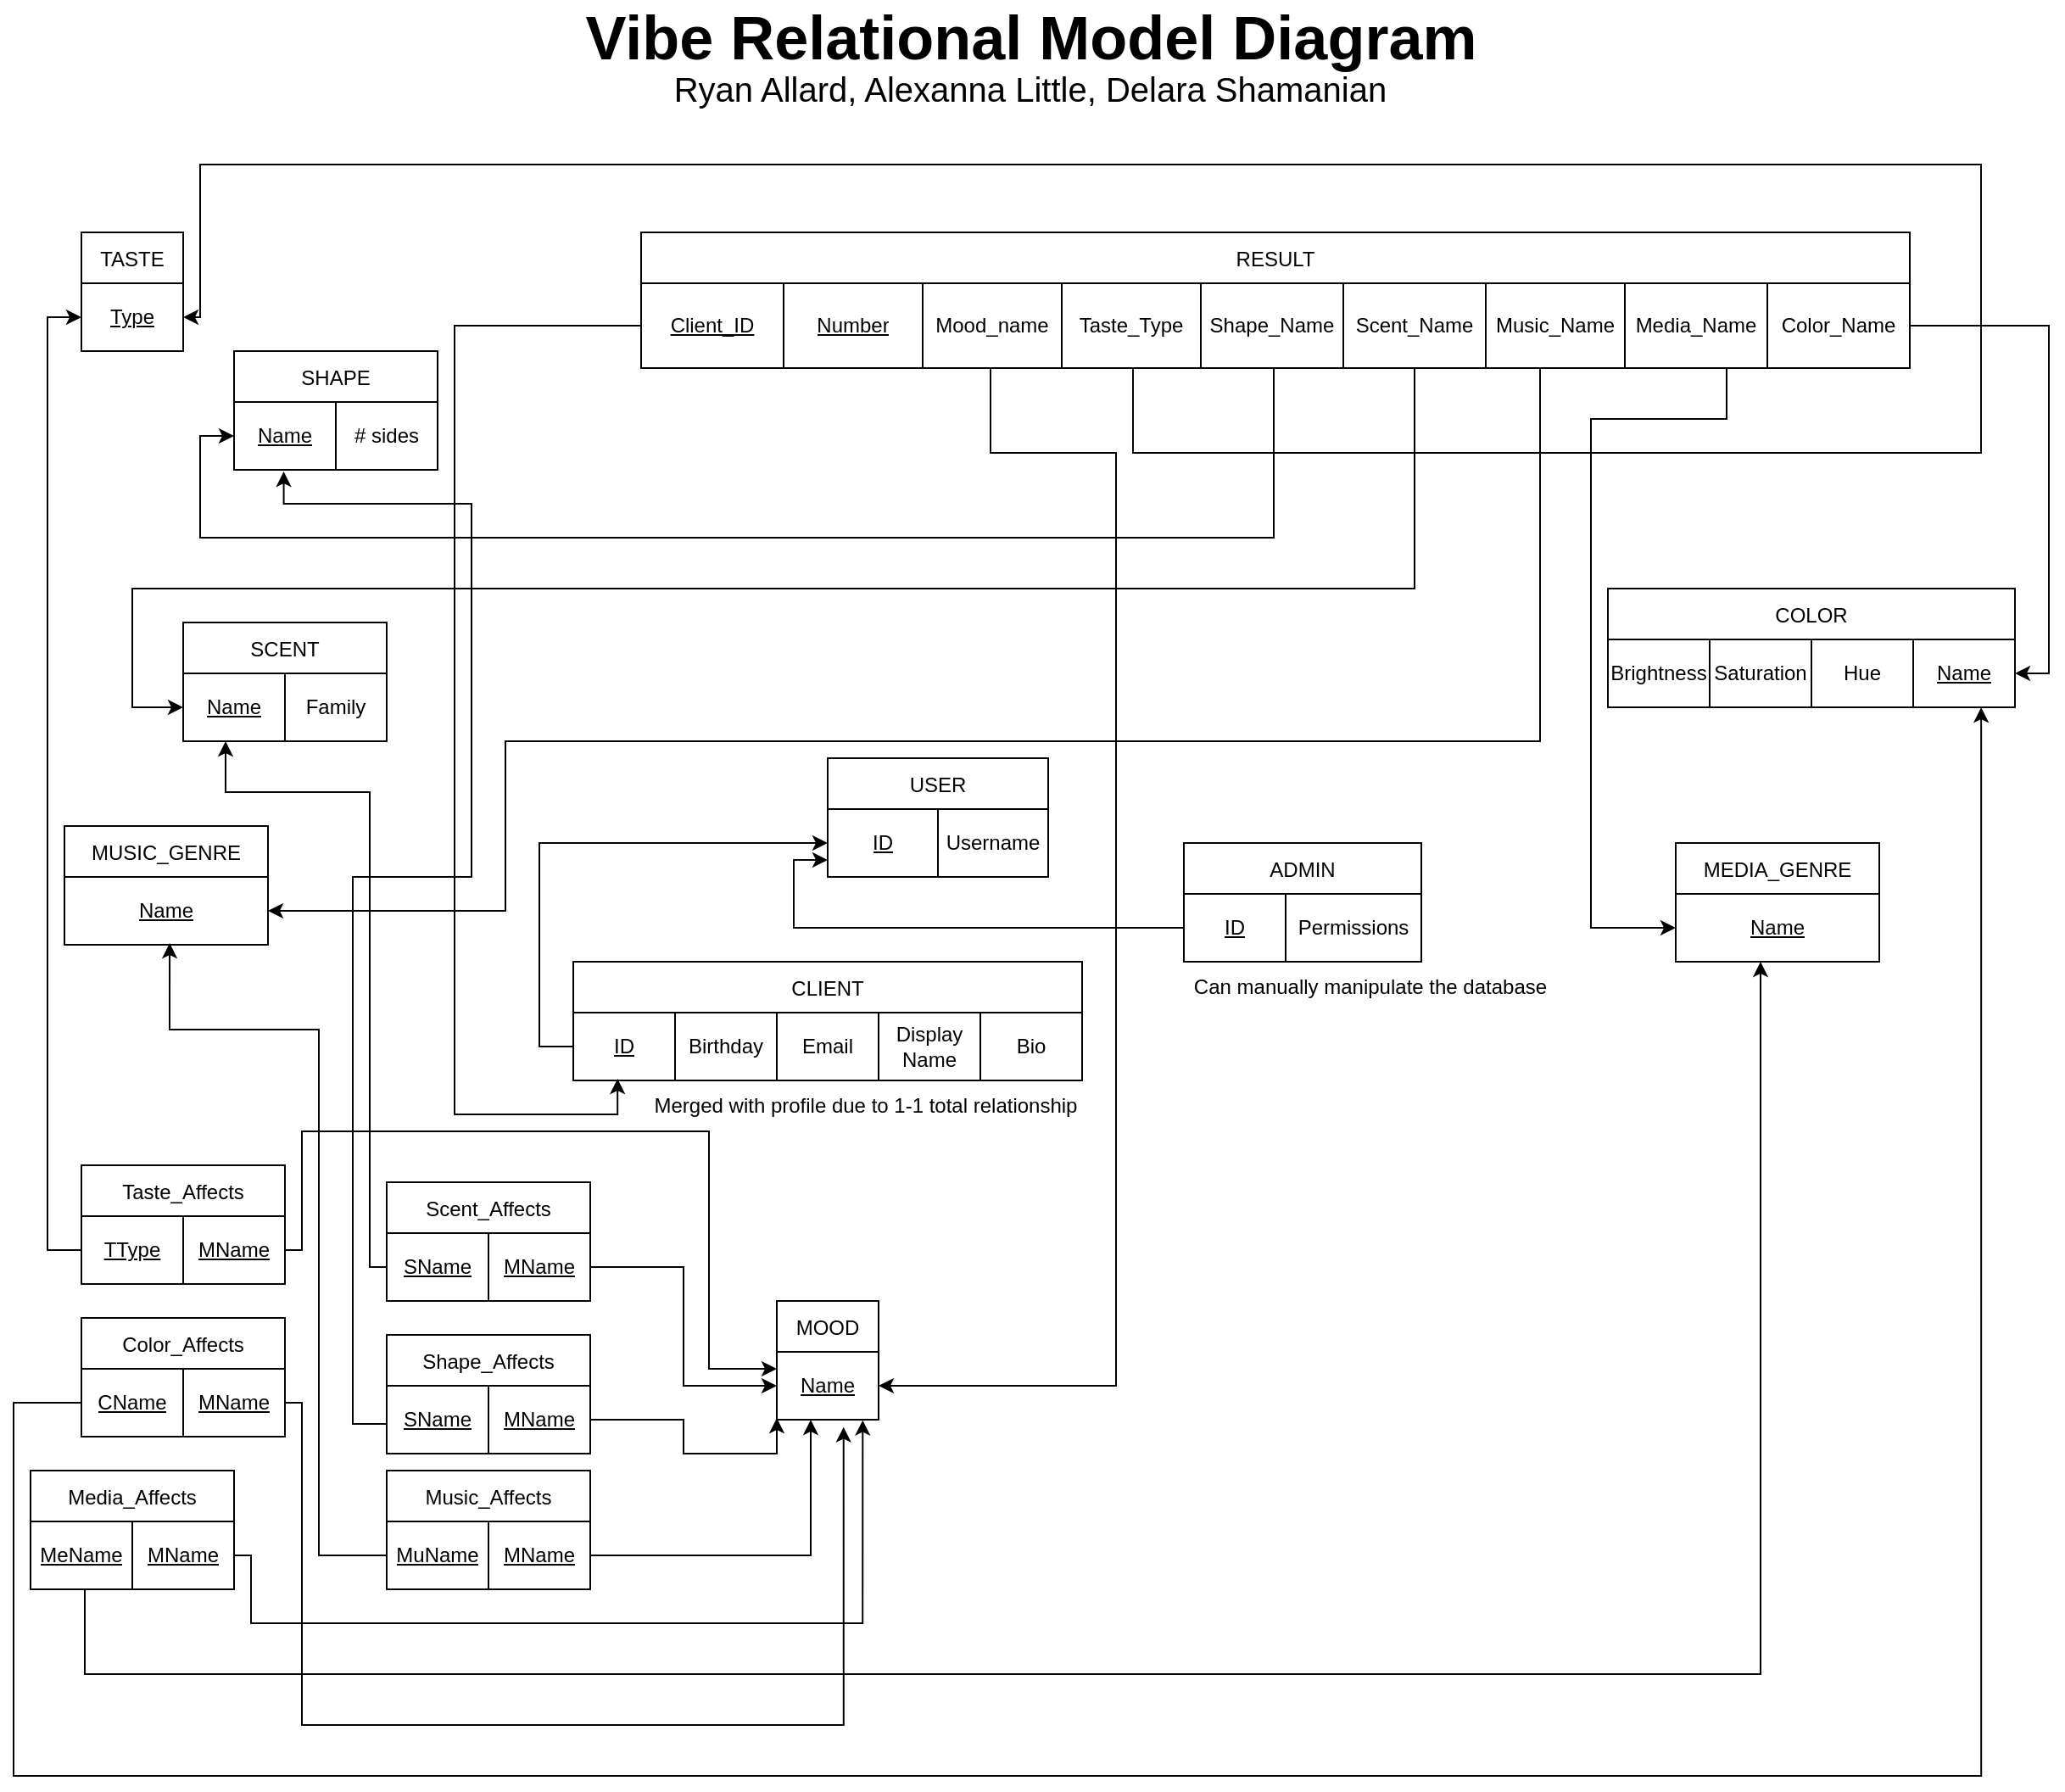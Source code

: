 <mxfile version="15.7.0" type="google"><diagram id="ReqEDxkokraWWqNjHn7n" name="Page-1"><mxGraphModel dx="2595" dy="1223" grid="1" gridSize="10" guides="1" tooltips="1" connect="1" arrows="1" fold="1" page="1" pageScale="1" pageWidth="1654" pageHeight="1169" math="0" shadow="0"><root><mxCell id="0"/><mxCell id="1" parent="0"/><mxCell id="zURNYeLhITbCZRsOY1H_-1" value="MOOD" style="shape=table;startSize=30;container=1;collapsible=0;childLayout=tableLayout;" parent="1" vertex="1"><mxGeometry x="677" y="780" width="60" height="70" as="geometry"/></mxCell><mxCell id="zURNYeLhITbCZRsOY1H_-2" value="" style="shape=partialRectangle;collapsible=0;dropTarget=0;pointerEvents=0;fillColor=none;top=0;left=0;bottom=0;right=0;points=[[0,0.5],[1,0.5]];portConstraint=eastwest;" parent="zURNYeLhITbCZRsOY1H_-1" vertex="1"><mxGeometry y="30" width="60" height="40" as="geometry"/></mxCell><mxCell id="zURNYeLhITbCZRsOY1H_-3" value="Name" style="shape=partialRectangle;html=1;whiteSpace=wrap;connectable=0;overflow=hidden;fillColor=none;top=0;left=0;bottom=0;right=0;pointerEvents=1;fontStyle=4" parent="zURNYeLhITbCZRsOY1H_-2" vertex="1"><mxGeometry width="60" height="40" as="geometry"><mxRectangle width="60" height="40" as="alternateBounds"/></mxGeometry></mxCell><mxCell id="zURNYeLhITbCZRsOY1H_-6" value="TASTE" style="shape=table;startSize=30;container=1;collapsible=0;childLayout=tableLayout;" parent="1" vertex="1"><mxGeometry x="267" y="150" width="60" height="70" as="geometry"/></mxCell><mxCell id="zURNYeLhITbCZRsOY1H_-7" value="" style="shape=partialRectangle;collapsible=0;dropTarget=0;pointerEvents=0;fillColor=none;top=0;left=0;bottom=0;right=0;points=[[0,0.5],[1,0.5]];portConstraint=eastwest;" parent="zURNYeLhITbCZRsOY1H_-6" vertex="1"><mxGeometry y="30" width="60" height="40" as="geometry"/></mxCell><mxCell id="zURNYeLhITbCZRsOY1H_-29" value="&lt;u&gt;Type&lt;/u&gt;" style="shape=partialRectangle;html=1;whiteSpace=wrap;connectable=0;overflow=hidden;fillColor=none;top=0;left=0;bottom=0;right=0;pointerEvents=1;" parent="zURNYeLhITbCZRsOY1H_-7" vertex="1"><mxGeometry width="60" height="40" as="geometry"><mxRectangle width="60" height="40" as="alternateBounds"/></mxGeometry></mxCell><mxCell id="zURNYeLhITbCZRsOY1H_-11" value="COLOR" style="shape=table;startSize=30;container=1;collapsible=0;childLayout=tableLayout;" parent="1" vertex="1"><mxGeometry x="1167" y="360" width="240" height="70" as="geometry"/></mxCell><mxCell id="zURNYeLhITbCZRsOY1H_-12" value="" style="shape=partialRectangle;collapsible=0;dropTarget=0;pointerEvents=0;fillColor=none;top=0;left=0;bottom=0;right=0;points=[[0,0.5],[1,0.5]];portConstraint=eastwest;fontStyle=0" parent="zURNYeLhITbCZRsOY1H_-11" vertex="1"><mxGeometry y="30" width="240" height="40" as="geometry"/></mxCell><mxCell id="zURNYeLhITbCZRsOY1H_-13" value="Brightness" style="shape=partialRectangle;html=1;whiteSpace=wrap;connectable=0;overflow=hidden;fillColor=none;top=0;left=0;bottom=0;right=0;pointerEvents=1;" parent="zURNYeLhITbCZRsOY1H_-12" vertex="1"><mxGeometry width="60" height="40" as="geometry"><mxRectangle width="60" height="40" as="alternateBounds"/></mxGeometry></mxCell><mxCell id="zURNYeLhITbCZRsOY1H_-30" value="Saturation" style="shape=partialRectangle;html=1;whiteSpace=wrap;connectable=0;overflow=hidden;fillColor=none;top=0;left=0;bottom=0;right=0;pointerEvents=1;fontStyle=0" parent="zURNYeLhITbCZRsOY1H_-12" vertex="1"><mxGeometry x="60" width="60" height="40" as="geometry"><mxRectangle width="60" height="40" as="alternateBounds"/></mxGeometry></mxCell><mxCell id="zURNYeLhITbCZRsOY1H_-31" value="Hue" style="shape=partialRectangle;html=1;whiteSpace=wrap;connectable=0;overflow=hidden;fillColor=none;top=0;left=0;bottom=0;right=0;pointerEvents=1;fontStyle=0" parent="zURNYeLhITbCZRsOY1H_-12" vertex="1"><mxGeometry x="120" width="60" height="40" as="geometry"><mxRectangle width="60" height="40" as="alternateBounds"/></mxGeometry></mxCell><mxCell id="zURNYeLhITbCZRsOY1H_-32" value="Name" style="shape=partialRectangle;html=1;whiteSpace=wrap;connectable=0;overflow=hidden;fillColor=none;top=0;left=0;bottom=0;right=0;pointerEvents=1;fontStyle=4" parent="zURNYeLhITbCZRsOY1H_-12" vertex="1"><mxGeometry x="180" width="60" height="40" as="geometry"><mxRectangle width="60" height="40" as="alternateBounds"/></mxGeometry></mxCell><mxCell id="zURNYeLhITbCZRsOY1H_-14" value="SCENT" style="shape=table;startSize=30;container=1;collapsible=0;childLayout=tableLayout;" parent="1" vertex="1"><mxGeometry x="327" y="380" width="120" height="70" as="geometry"/></mxCell><mxCell id="zURNYeLhITbCZRsOY1H_-15" value="" style="shape=partialRectangle;collapsible=0;dropTarget=0;pointerEvents=0;fillColor=none;top=0;left=0;bottom=0;right=0;points=[[0,0.5],[1,0.5]];portConstraint=eastwest;" parent="zURNYeLhITbCZRsOY1H_-14" vertex="1"><mxGeometry y="30" width="120" height="40" as="geometry"/></mxCell><mxCell id="zURNYeLhITbCZRsOY1H_-16" value="&lt;u&gt;Name&lt;/u&gt;" style="shape=partialRectangle;html=1;whiteSpace=wrap;connectable=0;overflow=hidden;fillColor=none;top=0;left=0;bottom=0;right=0;pointerEvents=1;" parent="zURNYeLhITbCZRsOY1H_-15" vertex="1"><mxGeometry width="60" height="40" as="geometry"><mxRectangle width="60" height="40" as="alternateBounds"/></mxGeometry></mxCell><mxCell id="zURNYeLhITbCZRsOY1H_-33" value="Family" style="shape=partialRectangle;html=1;whiteSpace=wrap;connectable=0;overflow=hidden;fillColor=none;top=0;left=0;bottom=0;right=0;pointerEvents=1;" parent="zURNYeLhITbCZRsOY1H_-15" vertex="1"><mxGeometry x="60" width="60" height="40" as="geometry"><mxRectangle width="60" height="40" as="alternateBounds"/></mxGeometry></mxCell><mxCell id="zURNYeLhITbCZRsOY1H_-17" value="MEDIA_GENRE" style="shape=table;startSize=30;container=1;collapsible=0;childLayout=tableLayout;" parent="1" vertex="1"><mxGeometry x="1207" y="510" width="120" height="70" as="geometry"/></mxCell><mxCell id="zURNYeLhITbCZRsOY1H_-18" value="" style="shape=partialRectangle;collapsible=0;dropTarget=0;pointerEvents=0;fillColor=none;top=0;left=0;bottom=0;right=0;points=[[0,0.5],[1,0.5]];portConstraint=eastwest;" parent="zURNYeLhITbCZRsOY1H_-17" vertex="1"><mxGeometry y="30" width="120" height="40" as="geometry"/></mxCell><mxCell id="zURNYeLhITbCZRsOY1H_-19" value="&lt;u&gt;Name&lt;/u&gt;" style="shape=partialRectangle;html=1;whiteSpace=wrap;connectable=0;overflow=hidden;fillColor=none;top=0;left=0;bottom=0;right=0;pointerEvents=1;" parent="zURNYeLhITbCZRsOY1H_-18" vertex="1"><mxGeometry width="120" height="40" as="geometry"><mxRectangle width="120" height="40" as="alternateBounds"/></mxGeometry></mxCell><mxCell id="zURNYeLhITbCZRsOY1H_-20" value="SHAPE" style="shape=table;startSize=30;container=1;collapsible=0;childLayout=tableLayout;" parent="1" vertex="1"><mxGeometry x="357" y="220" width="120" height="70" as="geometry"/></mxCell><mxCell id="zURNYeLhITbCZRsOY1H_-21" value="" style="shape=partialRectangle;collapsible=0;dropTarget=0;pointerEvents=0;fillColor=none;top=0;left=0;bottom=0;right=0;points=[[0,0.5],[1,0.5]];portConstraint=eastwest;" parent="zURNYeLhITbCZRsOY1H_-20" vertex="1"><mxGeometry y="30" width="120" height="40" as="geometry"/></mxCell><mxCell id="zURNYeLhITbCZRsOY1H_-22" value="&lt;u&gt;Name&lt;/u&gt;" style="shape=partialRectangle;html=1;whiteSpace=wrap;connectable=0;overflow=hidden;fillColor=none;top=0;left=0;bottom=0;right=0;pointerEvents=1;" parent="zURNYeLhITbCZRsOY1H_-21" vertex="1"><mxGeometry width="60" height="40" as="geometry"><mxRectangle width="60" height="40" as="alternateBounds"/></mxGeometry></mxCell><mxCell id="zURNYeLhITbCZRsOY1H_-34" value="# sides" style="shape=partialRectangle;html=1;whiteSpace=wrap;connectable=0;overflow=hidden;fillColor=none;top=0;left=0;bottom=0;right=0;pointerEvents=1;" parent="zURNYeLhITbCZRsOY1H_-21" vertex="1"><mxGeometry x="60" width="60" height="40" as="geometry"><mxRectangle width="60" height="40" as="alternateBounds"/></mxGeometry></mxCell><mxCell id="zURNYeLhITbCZRsOY1H_-23" value="MUSIC_GENRE" style="shape=table;startSize=30;container=1;collapsible=0;childLayout=tableLayout;" parent="1" vertex="1"><mxGeometry x="257" y="500" width="120" height="70" as="geometry"/></mxCell><mxCell id="zURNYeLhITbCZRsOY1H_-24" value="" style="shape=partialRectangle;collapsible=0;dropTarget=0;pointerEvents=0;fillColor=none;top=0;left=0;bottom=0;right=0;points=[[0,0.5],[1,0.5]];portConstraint=eastwest;" parent="zURNYeLhITbCZRsOY1H_-23" vertex="1"><mxGeometry y="30" width="120" height="40" as="geometry"/></mxCell><mxCell id="zURNYeLhITbCZRsOY1H_-25" value="&lt;u&gt;Name&lt;/u&gt;" style="shape=partialRectangle;html=1;whiteSpace=wrap;connectable=0;overflow=hidden;fillColor=none;top=0;left=0;bottom=0;right=0;pointerEvents=1;" parent="zURNYeLhITbCZRsOY1H_-24" vertex="1"><mxGeometry width="120" height="40" as="geometry"><mxRectangle width="120" height="40" as="alternateBounds"/></mxGeometry></mxCell><mxCell id="zURNYeLhITbCZRsOY1H_-26" value="RESULT" style="shape=table;startSize=30;container=1;collapsible=0;childLayout=tableLayout;" parent="1" vertex="1"><mxGeometry x="597" y="150" width="748" height="80" as="geometry"/></mxCell><mxCell id="zURNYeLhITbCZRsOY1H_-27" value="" style="shape=partialRectangle;collapsible=0;dropTarget=0;pointerEvents=0;fillColor=none;top=0;left=0;bottom=0;right=0;points=[[0,0.5],[1,0.5]];portConstraint=eastwest;" parent="zURNYeLhITbCZRsOY1H_-26" vertex="1"><mxGeometry y="30" width="748" height="50" as="geometry"/></mxCell><mxCell id="zURNYeLhITbCZRsOY1H_-28" value="&lt;u&gt;Client_ID&lt;/u&gt;" style="shape=partialRectangle;html=1;whiteSpace=wrap;connectable=0;overflow=hidden;fillColor=none;top=0;left=0;bottom=0;right=0;pointerEvents=1;" parent="zURNYeLhITbCZRsOY1H_-27" vertex="1"><mxGeometry width="84" height="50" as="geometry"><mxRectangle width="84" height="50" as="alternateBounds"/></mxGeometry></mxCell><mxCell id="UTDJTgtOIt5EbtJTiWsR-7" value="Number" style="shape=partialRectangle;html=1;whiteSpace=wrap;connectable=0;overflow=hidden;fillColor=none;top=0;left=0;bottom=0;right=0;pointerEvents=1;fontStyle=4" parent="zURNYeLhITbCZRsOY1H_-27" vertex="1"><mxGeometry x="84" width="82" height="50" as="geometry"><mxRectangle width="82" height="50" as="alternateBounds"/></mxGeometry></mxCell><mxCell id="UTDJTgtOIt5EbtJTiWsR-8" value="Mood_name" style="shape=partialRectangle;html=1;whiteSpace=wrap;connectable=0;overflow=hidden;fillColor=none;top=0;left=0;bottom=0;right=0;pointerEvents=1;fontStyle=0" parent="zURNYeLhITbCZRsOY1H_-27" vertex="1"><mxGeometry x="166" width="82" height="50" as="geometry"><mxRectangle width="82" height="50" as="alternateBounds"/></mxGeometry></mxCell><mxCell id="zURNYeLhITbCZRsOY1H_-89" value="&lt;span&gt;Taste_Type&lt;/span&gt;" style="shape=partialRectangle;html=1;whiteSpace=wrap;connectable=0;overflow=hidden;fillColor=none;top=0;left=0;bottom=0;right=0;pointerEvents=1;fontStyle=0" parent="zURNYeLhITbCZRsOY1H_-27" vertex="1"><mxGeometry x="248" width="82" height="50" as="geometry"><mxRectangle width="82" height="50" as="alternateBounds"/></mxGeometry></mxCell><mxCell id="zURNYeLhITbCZRsOY1H_-88" value="&lt;span&gt;Shape_Name&lt;/span&gt;" style="shape=partialRectangle;html=1;whiteSpace=wrap;connectable=0;overflow=hidden;fillColor=none;top=0;left=0;bottom=0;right=0;pointerEvents=1;fontStyle=0" parent="zURNYeLhITbCZRsOY1H_-27" vertex="1"><mxGeometry x="330" width="84" height="50" as="geometry"><mxRectangle width="84" height="50" as="alternateBounds"/></mxGeometry></mxCell><mxCell id="zURNYeLhITbCZRsOY1H_-87" value="Scent_Name" style="shape=partialRectangle;html=1;whiteSpace=wrap;connectable=0;overflow=hidden;fillColor=none;top=0;left=0;bottom=0;right=0;pointerEvents=1;" parent="zURNYeLhITbCZRsOY1H_-27" vertex="1"><mxGeometry x="414" width="84" height="50" as="geometry"><mxRectangle width="84" height="50" as="alternateBounds"/></mxGeometry></mxCell><mxCell id="zURNYeLhITbCZRsOY1H_-86" value="Music_Name" style="shape=partialRectangle;html=1;whiteSpace=wrap;connectable=0;overflow=hidden;fillColor=none;top=0;left=0;bottom=0;right=0;pointerEvents=1;" parent="zURNYeLhITbCZRsOY1H_-27" vertex="1"><mxGeometry x="498" width="82" height="50" as="geometry"><mxRectangle width="82" height="50" as="alternateBounds"/></mxGeometry></mxCell><mxCell id="zURNYeLhITbCZRsOY1H_-85" value="&lt;span&gt;Media_Name&lt;/span&gt;" style="shape=partialRectangle;html=1;whiteSpace=wrap;connectable=0;overflow=hidden;fillColor=none;top=0;left=0;bottom=0;right=0;pointerEvents=1;fontStyle=0" parent="zURNYeLhITbCZRsOY1H_-27" vertex="1"><mxGeometry x="580" width="84" height="50" as="geometry"><mxRectangle width="84" height="50" as="alternateBounds"/></mxGeometry></mxCell><mxCell id="zURNYeLhITbCZRsOY1H_-90" value="&lt;span&gt;Color_Name&lt;/span&gt;" style="shape=partialRectangle;html=1;whiteSpace=wrap;connectable=0;overflow=hidden;fillColor=none;top=0;left=0;bottom=0;right=0;pointerEvents=1;fontStyle=0" parent="zURNYeLhITbCZRsOY1H_-27" vertex="1"><mxGeometry x="664" width="84" height="50" as="geometry"><mxRectangle width="84" height="50" as="alternateBounds"/></mxGeometry></mxCell><mxCell id="zURNYeLhITbCZRsOY1H_-39" value="USER" style="shape=table;startSize=30;container=1;collapsible=0;childLayout=tableLayout;" parent="1" vertex="1"><mxGeometry x="707" y="460" width="130" height="70" as="geometry"/></mxCell><mxCell id="zURNYeLhITbCZRsOY1H_-40" value="" style="shape=partialRectangle;collapsible=0;dropTarget=0;pointerEvents=0;fillColor=none;top=0;left=0;bottom=0;right=0;points=[[0,0.5],[1,0.5]];portConstraint=eastwest;" parent="zURNYeLhITbCZRsOY1H_-39" vertex="1"><mxGeometry y="30" width="130" height="40" as="geometry"/></mxCell><mxCell id="zURNYeLhITbCZRsOY1H_-41" value="&lt;u&gt;ID&lt;/u&gt;" style="shape=partialRectangle;html=1;whiteSpace=wrap;connectable=0;overflow=hidden;fillColor=none;top=0;left=0;bottom=0;right=0;pointerEvents=1;" parent="zURNYeLhITbCZRsOY1H_-40" vertex="1"><mxGeometry width="65" height="40" as="geometry"><mxRectangle width="65" height="40" as="alternateBounds"/></mxGeometry></mxCell><mxCell id="zURNYeLhITbCZRsOY1H_-42" value="Username" style="shape=partialRectangle;html=1;whiteSpace=wrap;connectable=0;overflow=hidden;fillColor=none;top=0;left=0;bottom=0;right=0;pointerEvents=1;" parent="zURNYeLhITbCZRsOY1H_-40" vertex="1"><mxGeometry x="65" width="65" height="40" as="geometry"><mxRectangle width="65" height="40" as="alternateBounds"/></mxGeometry></mxCell><mxCell id="zURNYeLhITbCZRsOY1H_-43" value="CLIENT" style="shape=table;startSize=30;container=1;collapsible=0;childLayout=tableLayout;" parent="1" vertex="1"><mxGeometry x="557" y="580" width="300" height="70" as="geometry"/></mxCell><mxCell id="zURNYeLhITbCZRsOY1H_-44" value="" style="shape=partialRectangle;collapsible=0;dropTarget=0;pointerEvents=0;fillColor=none;top=0;left=0;bottom=0;right=0;points=[[0,0.5],[1,0.5]];portConstraint=eastwest;" parent="zURNYeLhITbCZRsOY1H_-43" vertex="1"><mxGeometry y="30" width="300" height="40" as="geometry"/></mxCell><mxCell id="UTDJTgtOIt5EbtJTiWsR-3" value="&lt;u&gt;ID&lt;/u&gt;" style="shape=partialRectangle;html=1;whiteSpace=wrap;connectable=0;overflow=hidden;fillColor=none;top=0;left=0;bottom=0;right=0;pointerEvents=1;" parent="zURNYeLhITbCZRsOY1H_-44" vertex="1"><mxGeometry width="60" height="40" as="geometry"><mxRectangle width="60" height="40" as="alternateBounds"/></mxGeometry></mxCell><mxCell id="zURNYeLhITbCZRsOY1H_-45" value="Birthday" style="shape=partialRectangle;html=1;whiteSpace=wrap;connectable=0;overflow=hidden;fillColor=none;top=0;left=0;bottom=0;right=0;pointerEvents=1;" parent="zURNYeLhITbCZRsOY1H_-44" vertex="1"><mxGeometry x="60" width="60" height="40" as="geometry"><mxRectangle width="60" height="40" as="alternateBounds"/></mxGeometry></mxCell><mxCell id="zURNYeLhITbCZRsOY1H_-46" value="Email" style="shape=partialRectangle;html=1;whiteSpace=wrap;connectable=0;overflow=hidden;fillColor=none;top=0;left=0;bottom=0;right=0;pointerEvents=1;" parent="zURNYeLhITbCZRsOY1H_-44" vertex="1"><mxGeometry x="120" width="60" height="40" as="geometry"><mxRectangle width="60" height="40" as="alternateBounds"/></mxGeometry></mxCell><mxCell id="UTDJTgtOIt5EbtJTiWsR-2" value="Display Name" style="shape=partialRectangle;html=1;whiteSpace=wrap;connectable=0;overflow=hidden;fillColor=none;top=0;left=0;bottom=0;right=0;pointerEvents=1;" parent="zURNYeLhITbCZRsOY1H_-44" vertex="1"><mxGeometry x="180" width="60" height="40" as="geometry"><mxRectangle width="60" height="40" as="alternateBounds"/></mxGeometry></mxCell><mxCell id="UTDJTgtOIt5EbtJTiWsR-1" value="Bio" style="shape=partialRectangle;html=1;whiteSpace=wrap;connectable=0;overflow=hidden;fillColor=none;top=0;left=0;bottom=0;right=0;pointerEvents=1;" parent="zURNYeLhITbCZRsOY1H_-44" vertex="1"><mxGeometry x="240" width="60" height="40" as="geometry"><mxRectangle width="60" height="40" as="alternateBounds"/></mxGeometry></mxCell><mxCell id="zURNYeLhITbCZRsOY1H_-47" value="ADMIN" style="shape=table;startSize=30;container=1;collapsible=0;childLayout=tableLayout;" parent="1" vertex="1"><mxGeometry x="917" y="510" width="140" height="70" as="geometry"/></mxCell><mxCell id="zURNYeLhITbCZRsOY1H_-48" value="" style="shape=partialRectangle;collapsible=0;dropTarget=0;pointerEvents=0;fillColor=none;top=0;left=0;bottom=0;right=0;points=[[0,0.5],[1,0.5]];portConstraint=eastwest;" parent="zURNYeLhITbCZRsOY1H_-47" vertex="1"><mxGeometry y="30" width="140" height="40" as="geometry"/></mxCell><mxCell id="UTDJTgtOIt5EbtJTiWsR-4" value="ID" style="shape=partialRectangle;html=1;whiteSpace=wrap;connectable=0;overflow=hidden;fillColor=none;top=0;left=0;bottom=0;right=0;pointerEvents=1;fontStyle=4" parent="zURNYeLhITbCZRsOY1H_-48" vertex="1"><mxGeometry width="60" height="40" as="geometry"><mxRectangle width="60" height="40" as="alternateBounds"/></mxGeometry></mxCell><mxCell id="zURNYeLhITbCZRsOY1H_-49" value="Permissions" style="shape=partialRectangle;html=1;whiteSpace=wrap;connectable=0;overflow=hidden;fillColor=none;top=0;left=0;bottom=0;right=0;pointerEvents=1;" parent="zURNYeLhITbCZRsOY1H_-48" vertex="1"><mxGeometry x="60" width="80" height="40" as="geometry"><mxRectangle width="80" height="40" as="alternateBounds"/></mxGeometry></mxCell><mxCell id="4f8rwJAUR5hFlGJtkZjt-19" style="edgeStyle=orthogonalEdgeStyle;rounded=0;orthogonalLoop=1;jettySize=auto;html=1;exitX=0;exitY=0.75;exitDx=0;exitDy=0;entryX=0.244;entryY=1.025;entryDx=0;entryDy=0;entryPerimeter=0;" parent="1" source="zURNYeLhITbCZRsOY1H_-58" target="zURNYeLhITbCZRsOY1H_-21" edge="1"><mxGeometry relative="1" as="geometry"><mxPoint x="507" y="300" as="targetPoint"/><Array as="points"><mxPoint x="427" y="853"/><mxPoint x="427" y="530"/><mxPoint x="497" y="530"/><mxPoint x="497" y="310"/><mxPoint x="386" y="310"/></Array></mxGeometry></mxCell><mxCell id="zURNYeLhITbCZRsOY1H_-58" value="Shape_Affects" style="shape=table;startSize=30;container=1;collapsible=0;childLayout=tableLayout;" parent="1" vertex="1"><mxGeometry x="447" y="800" width="120" height="70" as="geometry"/></mxCell><mxCell id="zURNYeLhITbCZRsOY1H_-59" value="" style="shape=partialRectangle;collapsible=0;dropTarget=0;pointerEvents=0;fillColor=none;top=0;left=0;bottom=0;right=0;points=[[0,0.5],[1,0.5]];portConstraint=eastwest;" parent="zURNYeLhITbCZRsOY1H_-58" vertex="1"><mxGeometry y="30" width="120" height="40" as="geometry"/></mxCell><mxCell id="zURNYeLhITbCZRsOY1H_-60" value="&lt;u&gt;SName&lt;/u&gt;" style="shape=partialRectangle;html=1;whiteSpace=wrap;connectable=0;overflow=hidden;fillColor=none;top=0;left=0;bottom=0;right=0;pointerEvents=1;" parent="zURNYeLhITbCZRsOY1H_-59" vertex="1"><mxGeometry width="60" height="40" as="geometry"><mxRectangle width="60" height="40" as="alternateBounds"/></mxGeometry></mxCell><mxCell id="zURNYeLhITbCZRsOY1H_-61" value="MName" style="shape=partialRectangle;html=1;whiteSpace=wrap;connectable=0;overflow=hidden;fillColor=none;top=0;left=0;bottom=0;right=0;pointerEvents=1;fontStyle=4" parent="zURNYeLhITbCZRsOY1H_-59" vertex="1"><mxGeometry x="60" width="60" height="40" as="geometry"><mxRectangle width="60" height="40" as="alternateBounds"/></mxGeometry></mxCell><mxCell id="zURNYeLhITbCZRsOY1H_-62" value="Scent_Affects" style="shape=table;startSize=30;container=1;collapsible=0;childLayout=tableLayout;" parent="1" vertex="1"><mxGeometry x="447" y="710" width="120" height="70" as="geometry"/></mxCell><mxCell id="zURNYeLhITbCZRsOY1H_-63" value="" style="shape=partialRectangle;collapsible=0;dropTarget=0;pointerEvents=0;fillColor=none;top=0;left=0;bottom=0;right=0;points=[[0,0.5],[1,0.5]];portConstraint=eastwest;" parent="zURNYeLhITbCZRsOY1H_-62" vertex="1"><mxGeometry y="30" width="120" height="40" as="geometry"/></mxCell><mxCell id="zURNYeLhITbCZRsOY1H_-64" value="&lt;u&gt;SName&lt;/u&gt;" style="shape=partialRectangle;html=1;whiteSpace=wrap;connectable=0;overflow=hidden;fillColor=none;top=0;left=0;bottom=0;right=0;pointerEvents=1;" parent="zURNYeLhITbCZRsOY1H_-63" vertex="1"><mxGeometry width="60" height="40" as="geometry"><mxRectangle width="60" height="40" as="alternateBounds"/></mxGeometry></mxCell><mxCell id="zURNYeLhITbCZRsOY1H_-65" value="&lt;u&gt;MName&lt;/u&gt;" style="shape=partialRectangle;html=1;whiteSpace=wrap;connectable=0;overflow=hidden;fillColor=none;top=0;left=0;bottom=0;right=0;pointerEvents=1;" parent="zURNYeLhITbCZRsOY1H_-63" vertex="1"><mxGeometry x="60" width="60" height="40" as="geometry"><mxRectangle width="60" height="40" as="alternateBounds"/></mxGeometry></mxCell><mxCell id="zURNYeLhITbCZRsOY1H_-66" value="Color_Affects" style="shape=table;startSize=30;container=1;collapsible=0;childLayout=tableLayout;" parent="1" vertex="1"><mxGeometry x="267" y="790" width="120" height="70" as="geometry"/></mxCell><mxCell id="zURNYeLhITbCZRsOY1H_-67" value="" style="shape=partialRectangle;collapsible=0;dropTarget=0;pointerEvents=0;fillColor=none;top=0;left=0;bottom=0;right=0;points=[[0,0.5],[1,0.5]];portConstraint=eastwest;" parent="zURNYeLhITbCZRsOY1H_-66" vertex="1"><mxGeometry y="30" width="120" height="40" as="geometry"/></mxCell><mxCell id="zURNYeLhITbCZRsOY1H_-68" value="&lt;u&gt;CName&lt;/u&gt;" style="shape=partialRectangle;html=1;whiteSpace=wrap;connectable=0;overflow=hidden;fillColor=none;top=0;left=0;bottom=0;right=0;pointerEvents=1;" parent="zURNYeLhITbCZRsOY1H_-67" vertex="1"><mxGeometry width="60" height="40" as="geometry"><mxRectangle width="60" height="40" as="alternateBounds"/></mxGeometry></mxCell><mxCell id="zURNYeLhITbCZRsOY1H_-69" value="&lt;u&gt;MName&lt;/u&gt;" style="shape=partialRectangle;html=1;whiteSpace=wrap;connectable=0;overflow=hidden;fillColor=none;top=0;left=0;bottom=0;right=0;pointerEvents=1;" parent="zURNYeLhITbCZRsOY1H_-67" vertex="1"><mxGeometry x="60" width="60" height="40" as="geometry"><mxRectangle width="60" height="40" as="alternateBounds"/></mxGeometry></mxCell><mxCell id="zURNYeLhITbCZRsOY1H_-70" value="Music_Affects" style="shape=table;startSize=30;container=1;collapsible=0;childLayout=tableLayout;" parent="1" vertex="1"><mxGeometry x="447" y="880" width="120" height="70" as="geometry"/></mxCell><mxCell id="zURNYeLhITbCZRsOY1H_-71" value="" style="shape=partialRectangle;collapsible=0;dropTarget=0;pointerEvents=0;fillColor=none;top=0;left=0;bottom=0;right=0;points=[[0,0.5],[1,0.5]];portConstraint=eastwest;" parent="zURNYeLhITbCZRsOY1H_-70" vertex="1"><mxGeometry y="30" width="120" height="40" as="geometry"/></mxCell><mxCell id="zURNYeLhITbCZRsOY1H_-72" value="&lt;u&gt;MuName&lt;/u&gt;" style="shape=partialRectangle;html=1;whiteSpace=wrap;connectable=0;overflow=hidden;fillColor=none;top=0;left=0;bottom=0;right=0;pointerEvents=1;" parent="zURNYeLhITbCZRsOY1H_-71" vertex="1"><mxGeometry width="60" height="40" as="geometry"><mxRectangle width="60" height="40" as="alternateBounds"/></mxGeometry></mxCell><mxCell id="zURNYeLhITbCZRsOY1H_-73" value="&lt;u&gt;MName&lt;/u&gt;" style="shape=partialRectangle;html=1;whiteSpace=wrap;connectable=0;overflow=hidden;fillColor=none;top=0;left=0;bottom=0;right=0;pointerEvents=1;" parent="zURNYeLhITbCZRsOY1H_-71" vertex="1"><mxGeometry x="60" width="60" height="40" as="geometry"><mxRectangle width="60" height="40" as="alternateBounds"/></mxGeometry></mxCell><mxCell id="zURNYeLhITbCZRsOY1H_-74" value="Media_Affects" style="shape=table;startSize=30;container=1;collapsible=0;childLayout=tableLayout;" parent="1" vertex="1"><mxGeometry x="237" y="880" width="120" height="70" as="geometry"/></mxCell><mxCell id="zURNYeLhITbCZRsOY1H_-75" value="" style="shape=partialRectangle;collapsible=0;dropTarget=0;pointerEvents=0;fillColor=none;top=0;left=0;bottom=0;right=0;points=[[0,0.5],[1,0.5]];portConstraint=eastwest;" parent="zURNYeLhITbCZRsOY1H_-74" vertex="1"><mxGeometry y="30" width="120" height="40" as="geometry"/></mxCell><mxCell id="zURNYeLhITbCZRsOY1H_-76" value="&lt;u&gt;MeName&lt;/u&gt;" style="shape=partialRectangle;html=1;whiteSpace=wrap;connectable=0;overflow=hidden;fillColor=none;top=0;left=0;bottom=0;right=0;pointerEvents=1;" parent="zURNYeLhITbCZRsOY1H_-75" vertex="1"><mxGeometry width="60" height="40" as="geometry"><mxRectangle width="60" height="40" as="alternateBounds"/></mxGeometry></mxCell><mxCell id="zURNYeLhITbCZRsOY1H_-77" value="&lt;u&gt;MName&lt;/u&gt;" style="shape=partialRectangle;html=1;whiteSpace=wrap;connectable=0;overflow=hidden;fillColor=none;top=0;left=0;bottom=0;right=0;pointerEvents=1;" parent="zURNYeLhITbCZRsOY1H_-75" vertex="1"><mxGeometry x="60" width="60" height="40" as="geometry"><mxRectangle width="60" height="40" as="alternateBounds"/></mxGeometry></mxCell><mxCell id="zURNYeLhITbCZRsOY1H_-79" value="Taste_Affects" style="shape=table;startSize=30;container=1;collapsible=0;childLayout=tableLayout;" parent="1" vertex="1"><mxGeometry x="267" y="700" width="120" height="70" as="geometry"/></mxCell><mxCell id="zURNYeLhITbCZRsOY1H_-80" value="" style="shape=partialRectangle;collapsible=0;dropTarget=0;pointerEvents=0;fillColor=none;top=0;left=0;bottom=0;right=0;points=[[0,0.5],[1,0.5]];portConstraint=eastwest;" parent="zURNYeLhITbCZRsOY1H_-79" vertex="1"><mxGeometry y="30" width="120" height="40" as="geometry"/></mxCell><mxCell id="zURNYeLhITbCZRsOY1H_-81" value="&lt;u&gt;TType&lt;/u&gt;" style="shape=partialRectangle;html=1;whiteSpace=wrap;connectable=0;overflow=hidden;fillColor=none;top=0;left=0;bottom=0;right=0;pointerEvents=1;" parent="zURNYeLhITbCZRsOY1H_-80" vertex="1"><mxGeometry width="60" height="40" as="geometry"><mxRectangle width="60" height="40" as="alternateBounds"/></mxGeometry></mxCell><mxCell id="zURNYeLhITbCZRsOY1H_-82" value="&lt;u&gt;MName&lt;/u&gt;" style="shape=partialRectangle;html=1;whiteSpace=wrap;connectable=0;overflow=hidden;fillColor=none;top=0;left=0;bottom=0;right=0;pointerEvents=1;" parent="zURNYeLhITbCZRsOY1H_-80" vertex="1"><mxGeometry x="60" width="60" height="40" as="geometry"><mxRectangle width="60" height="40" as="alternateBounds"/></mxGeometry></mxCell><mxCell id="UTDJTgtOIt5EbtJTiWsR-5" style="edgeStyle=orthogonalEdgeStyle;rounded=0;orthogonalLoop=1;jettySize=auto;html=1;exitX=0;exitY=0.5;exitDx=0;exitDy=0;entryX=0;entryY=0.5;entryDx=0;entryDy=0;" parent="1" source="zURNYeLhITbCZRsOY1H_-44" target="zURNYeLhITbCZRsOY1H_-40" edge="1"><mxGeometry relative="1" as="geometry"/></mxCell><mxCell id="UTDJTgtOIt5EbtJTiWsR-6" style="edgeStyle=orthogonalEdgeStyle;rounded=0;orthogonalLoop=1;jettySize=auto;html=1;exitX=0;exitY=0.5;exitDx=0;exitDy=0;" parent="1" source="zURNYeLhITbCZRsOY1H_-48" edge="1"><mxGeometry relative="1" as="geometry"><mxPoint x="707" y="520" as="targetPoint"/><Array as="points"><mxPoint x="687" y="560"/><mxPoint x="687" y="520"/></Array></mxGeometry></mxCell><mxCell id="4f8rwJAUR5hFlGJtkZjt-1" style="edgeStyle=orthogonalEdgeStyle;rounded=0;orthogonalLoop=1;jettySize=auto;html=1;exitX=0;exitY=0.5;exitDx=0;exitDy=0;entryX=0.087;entryY=0.975;entryDx=0;entryDy=0;entryPerimeter=0;" parent="1" source="zURNYeLhITbCZRsOY1H_-27" target="zURNYeLhITbCZRsOY1H_-44" edge="1"><mxGeometry relative="1" as="geometry"><Array as="points"><mxPoint x="487" y="205"/><mxPoint x="487" y="670"/><mxPoint x="583" y="670"/></Array></mxGeometry></mxCell><mxCell id="4f8rwJAUR5hFlGJtkZjt-2" style="edgeStyle=orthogonalEdgeStyle;rounded=0;orthogonalLoop=1;jettySize=auto;html=1;entryX=1;entryY=0.5;entryDx=0;entryDy=0;" parent="1" source="zURNYeLhITbCZRsOY1H_-27" target="zURNYeLhITbCZRsOY1H_-2" edge="1"><mxGeometry relative="1" as="geometry"><Array as="points"><mxPoint x="803" y="280"/><mxPoint x="877" y="280"/><mxPoint x="877" y="830"/></Array></mxGeometry></mxCell><mxCell id="4f8rwJAUR5hFlGJtkZjt-3" style="edgeStyle=orthogonalEdgeStyle;rounded=0;orthogonalLoop=1;jettySize=auto;html=1;exitX=1;exitY=0.5;exitDx=0;exitDy=0;entryX=1;entryY=0.5;entryDx=0;entryDy=0;" parent="1" source="zURNYeLhITbCZRsOY1H_-27" target="zURNYeLhITbCZRsOY1H_-12" edge="1"><mxGeometry relative="1" as="geometry"/></mxCell><mxCell id="4f8rwJAUR5hFlGJtkZjt-4" style="edgeStyle=orthogonalEdgeStyle;rounded=0;orthogonalLoop=1;jettySize=auto;html=1;" parent="1" source="zURNYeLhITbCZRsOY1H_-27" target="zURNYeLhITbCZRsOY1H_-7" edge="1"><mxGeometry relative="1" as="geometry"><mxPoint x="867" y="310" as="targetPoint"/><mxPoint x="887" y="260" as="sourcePoint"/><Array as="points"><mxPoint x="887" y="280"/><mxPoint x="1387" y="280"/><mxPoint x="1387" y="110"/><mxPoint x="337" y="110"/><mxPoint x="337" y="200"/></Array></mxGeometry></mxCell><mxCell id="4f8rwJAUR5hFlGJtkZjt-5" style="edgeStyle=orthogonalEdgeStyle;rounded=0;orthogonalLoop=1;jettySize=auto;html=1;" parent="1" source="zURNYeLhITbCZRsOY1H_-27" target="zURNYeLhITbCZRsOY1H_-21" edge="1"><mxGeometry relative="1" as="geometry"><mxPoint x="977" y="250" as="sourcePoint"/><mxPoint x="397" y="350" as="targetPoint"/><Array as="points"><mxPoint x="970" y="330"/><mxPoint x="337" y="330"/><mxPoint x="337" y="270"/></Array></mxGeometry></mxCell><mxCell id="4f8rwJAUR5hFlGJtkZjt-6" style="edgeStyle=orthogonalEdgeStyle;rounded=0;orthogonalLoop=1;jettySize=auto;html=1;entryX=0;entryY=0.5;entryDx=0;entryDy=0;" parent="1" source="zURNYeLhITbCZRsOY1H_-27" target="zURNYeLhITbCZRsOY1H_-15" edge="1"><mxGeometry relative="1" as="geometry"><mxPoint x="987" y="410" as="targetPoint"/><mxPoint x="1047" y="240" as="sourcePoint"/><Array as="points"><mxPoint x="1053" y="360"/><mxPoint x="297" y="360"/><mxPoint x="297" y="430"/></Array></mxGeometry></mxCell><mxCell id="4f8rwJAUR5hFlGJtkZjt-7" style="edgeStyle=orthogonalEdgeStyle;rounded=0;orthogonalLoop=1;jettySize=auto;html=1;" parent="1" source="zURNYeLhITbCZRsOY1H_-27" target="zURNYeLhITbCZRsOY1H_-24" edge="1"><mxGeometry relative="1" as="geometry"><mxPoint x="1127" y="320" as="sourcePoint"/><Array as="points"><mxPoint x="1127" y="450"/><mxPoint x="517" y="450"/><mxPoint x="517" y="550"/></Array></mxGeometry></mxCell><mxCell id="4f8rwJAUR5hFlGJtkZjt-8" style="edgeStyle=orthogonalEdgeStyle;rounded=0;orthogonalLoop=1;jettySize=auto;html=1;" parent="1" source="zURNYeLhITbCZRsOY1H_-27" target="zURNYeLhITbCZRsOY1H_-18" edge="1"><mxGeometry relative="1" as="geometry"><mxPoint x="1237" y="250" as="sourcePoint"/><Array as="points"><mxPoint x="1237" y="260"/><mxPoint x="1157" y="260"/><mxPoint x="1157" y="560"/></Array></mxGeometry></mxCell><mxCell id="4f8rwJAUR5hFlGJtkZjt-9" style="edgeStyle=orthogonalEdgeStyle;rounded=0;orthogonalLoop=1;jettySize=auto;html=1;exitX=1;exitY=0.5;exitDx=0;exitDy=0;entryX=0;entryY=0.5;entryDx=0;entryDy=0;" parent="1" source="zURNYeLhITbCZRsOY1H_-63" target="zURNYeLhITbCZRsOY1H_-2" edge="1"><mxGeometry relative="1" as="geometry"/></mxCell><mxCell id="4f8rwJAUR5hFlGJtkZjt-10" style="edgeStyle=orthogonalEdgeStyle;rounded=0;orthogonalLoop=1;jettySize=auto;html=1;exitX=1;exitY=0.5;exitDx=0;exitDy=0;entryX=0;entryY=0.975;entryDx=0;entryDy=0;entryPerimeter=0;" parent="1" source="zURNYeLhITbCZRsOY1H_-59" target="zURNYeLhITbCZRsOY1H_-2" edge="1"><mxGeometry relative="1" as="geometry"/></mxCell><mxCell id="4f8rwJAUR5hFlGJtkZjt-11" style="edgeStyle=orthogonalEdgeStyle;rounded=0;orthogonalLoop=1;jettySize=auto;html=1;exitX=1;exitY=0.5;exitDx=0;exitDy=0;" parent="1" source="zURNYeLhITbCZRsOY1H_-71" target="zURNYeLhITbCZRsOY1H_-2" edge="1"><mxGeometry relative="1" as="geometry"><mxPoint x="707" y="860" as="targetPoint"/><Array as="points"><mxPoint x="697" y="930"/></Array></mxGeometry></mxCell><mxCell id="4f8rwJAUR5hFlGJtkZjt-12" style="edgeStyle=orthogonalEdgeStyle;rounded=0;orthogonalLoop=1;jettySize=auto;html=1;exitX=1;exitY=0.5;exitDx=0;exitDy=0;entryX=0.844;entryY=1.008;entryDx=0;entryDy=0;entryPerimeter=0;" parent="1" source="zURNYeLhITbCZRsOY1H_-75" target="zURNYeLhITbCZRsOY1H_-2" edge="1"><mxGeometry relative="1" as="geometry"><Array as="points"><mxPoint x="367" y="930"/><mxPoint x="367" y="970"/><mxPoint x="728" y="970"/></Array></mxGeometry></mxCell><mxCell id="4f8rwJAUR5hFlGJtkZjt-13" style="edgeStyle=orthogonalEdgeStyle;rounded=0;orthogonalLoop=1;jettySize=auto;html=1;exitX=1;exitY=0.5;exitDx=0;exitDy=0;entryX=0.656;entryY=1.108;entryDx=0;entryDy=0;entryPerimeter=0;" parent="1" source="zURNYeLhITbCZRsOY1H_-67" target="zURNYeLhITbCZRsOY1H_-2" edge="1"><mxGeometry relative="1" as="geometry"><Array as="points"><mxPoint x="397" y="840"/><mxPoint x="397" y="1030"/><mxPoint x="716" y="1030"/></Array></mxGeometry></mxCell><mxCell id="4f8rwJAUR5hFlGJtkZjt-14" style="edgeStyle=orthogonalEdgeStyle;rounded=0;orthogonalLoop=1;jettySize=auto;html=1;exitX=1;exitY=0.5;exitDx=0;exitDy=0;" parent="1" source="zURNYeLhITbCZRsOY1H_-80" target="zURNYeLhITbCZRsOY1H_-2" edge="1"><mxGeometry relative="1" as="geometry"><Array as="points"><mxPoint x="397" y="750"/><mxPoint x="397" y="680"/><mxPoint x="637" y="680"/><mxPoint x="637" y="820"/></Array></mxGeometry></mxCell><mxCell id="4f8rwJAUR5hFlGJtkZjt-15" style="edgeStyle=orthogonalEdgeStyle;rounded=0;orthogonalLoop=1;jettySize=auto;html=1;exitX=0;exitY=0.5;exitDx=0;exitDy=0;entryX=0;entryY=0.5;entryDx=0;entryDy=0;" parent="1" source="zURNYeLhITbCZRsOY1H_-80" target="zURNYeLhITbCZRsOY1H_-7" edge="1"><mxGeometry relative="1" as="geometry"><mxPoint x="217" y="150" as="targetPoint"/></mxGeometry></mxCell><mxCell id="4f8rwJAUR5hFlGJtkZjt-16" style="edgeStyle=orthogonalEdgeStyle;rounded=0;orthogonalLoop=1;jettySize=auto;html=1;exitX=0;exitY=0.5;exitDx=0;exitDy=0;entryX=0.917;entryY=1;entryDx=0;entryDy=0;entryPerimeter=0;" parent="1" source="zURNYeLhITbCZRsOY1H_-67" target="zURNYeLhITbCZRsOY1H_-12" edge="1"><mxGeometry relative="1" as="geometry"><mxPoint x="227" y="1090.667" as="targetPoint"/><Array as="points"><mxPoint x="227" y="840"/><mxPoint x="227" y="1060"/><mxPoint x="1387" y="1060"/></Array></mxGeometry></mxCell><mxCell id="4f8rwJAUR5hFlGJtkZjt-17" style="edgeStyle=orthogonalEdgeStyle;rounded=0;orthogonalLoop=1;jettySize=auto;html=1;" parent="1" source="zURNYeLhITbCZRsOY1H_-75" target="zURNYeLhITbCZRsOY1H_-18" edge="1"><mxGeometry relative="1" as="geometry"><mxPoint x="1297" y="590" as="targetPoint"/><Array as="points"><mxPoint x="269" y="1000"/><mxPoint x="1257" y="1000"/></Array></mxGeometry></mxCell><mxCell id="4f8rwJAUR5hFlGJtkZjt-18" style="edgeStyle=orthogonalEdgeStyle;rounded=0;orthogonalLoop=1;jettySize=auto;html=1;exitX=0;exitY=0.5;exitDx=0;exitDy=0;entryX=0.517;entryY=0.975;entryDx=0;entryDy=0;entryPerimeter=0;" parent="1" source="zURNYeLhITbCZRsOY1H_-71" target="zURNYeLhITbCZRsOY1H_-24" edge="1"><mxGeometry relative="1" as="geometry"><Array as="points"><mxPoint x="407" y="930"/><mxPoint x="407" y="620"/><mxPoint x="319" y="620"/></Array></mxGeometry></mxCell><mxCell id="4f8rwJAUR5hFlGJtkZjt-20" style="edgeStyle=orthogonalEdgeStyle;rounded=0;orthogonalLoop=1;jettySize=auto;html=1;exitX=0;exitY=0.5;exitDx=0;exitDy=0;" parent="1" source="zURNYeLhITbCZRsOY1H_-63" target="zURNYeLhITbCZRsOY1H_-15" edge="1"><mxGeometry relative="1" as="geometry"><Array as="points"><mxPoint x="437" y="760"/><mxPoint x="437" y="480"/><mxPoint x="352" y="480"/></Array></mxGeometry></mxCell><mxCell id="RGyMtTomPn04r_jTXfDE-1" value="Merged with profile due to 1-1 total relationship" style="text;html=1;strokeColor=none;fillColor=none;align=center;verticalAlign=middle;whiteSpace=wrap;rounded=0;" vertex="1" parent="1"><mxGeometry x="602" y="650" width="255" height="30" as="geometry"/></mxCell><mxCell id="RGyMtTomPn04r_jTXfDE-2" value="Can manually manipulate the database" style="text;html=1;strokeColor=none;fillColor=none;align=center;verticalAlign=middle;whiteSpace=wrap;rounded=0;" vertex="1" parent="1"><mxGeometry x="917" y="580" width="220" height="30" as="geometry"/></mxCell><mxCell id="RGyMtTomPn04r_jTXfDE-3" value="Vibe Relational Model Diagram" style="text;html=1;strokeColor=none;fillColor=none;align=center;verticalAlign=middle;whiteSpace=wrap;rounded=0;fontSize=36;fontStyle=1" vertex="1" parent="1"><mxGeometry x="455" y="20" width="744" height="30" as="geometry"/></mxCell><mxCell id="RGyMtTomPn04r_jTXfDE-4" value="Ryan Allard, Alexanna Little, Delara&amp;nbsp;Shamanian" style="text;html=1;strokeColor=none;fillColor=none;align=center;verticalAlign=middle;whiteSpace=wrap;rounded=0;fontSize=20;" vertex="1" parent="1"><mxGeometry x="606" y="50" width="441" height="30" as="geometry"/></mxCell></root></mxGraphModel></diagram></mxfile>